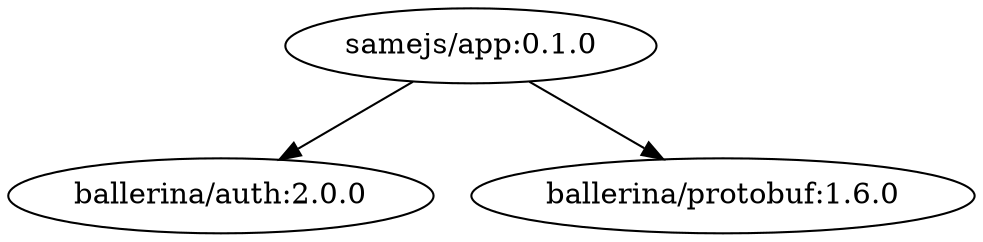 digraph "example1" {
    "samejs/app:0.1.0" -> "ballerina/auth:2.0.0"
    "samejs/app:0.1.0" -> "ballerina/protobuf:1.6.0"
}
